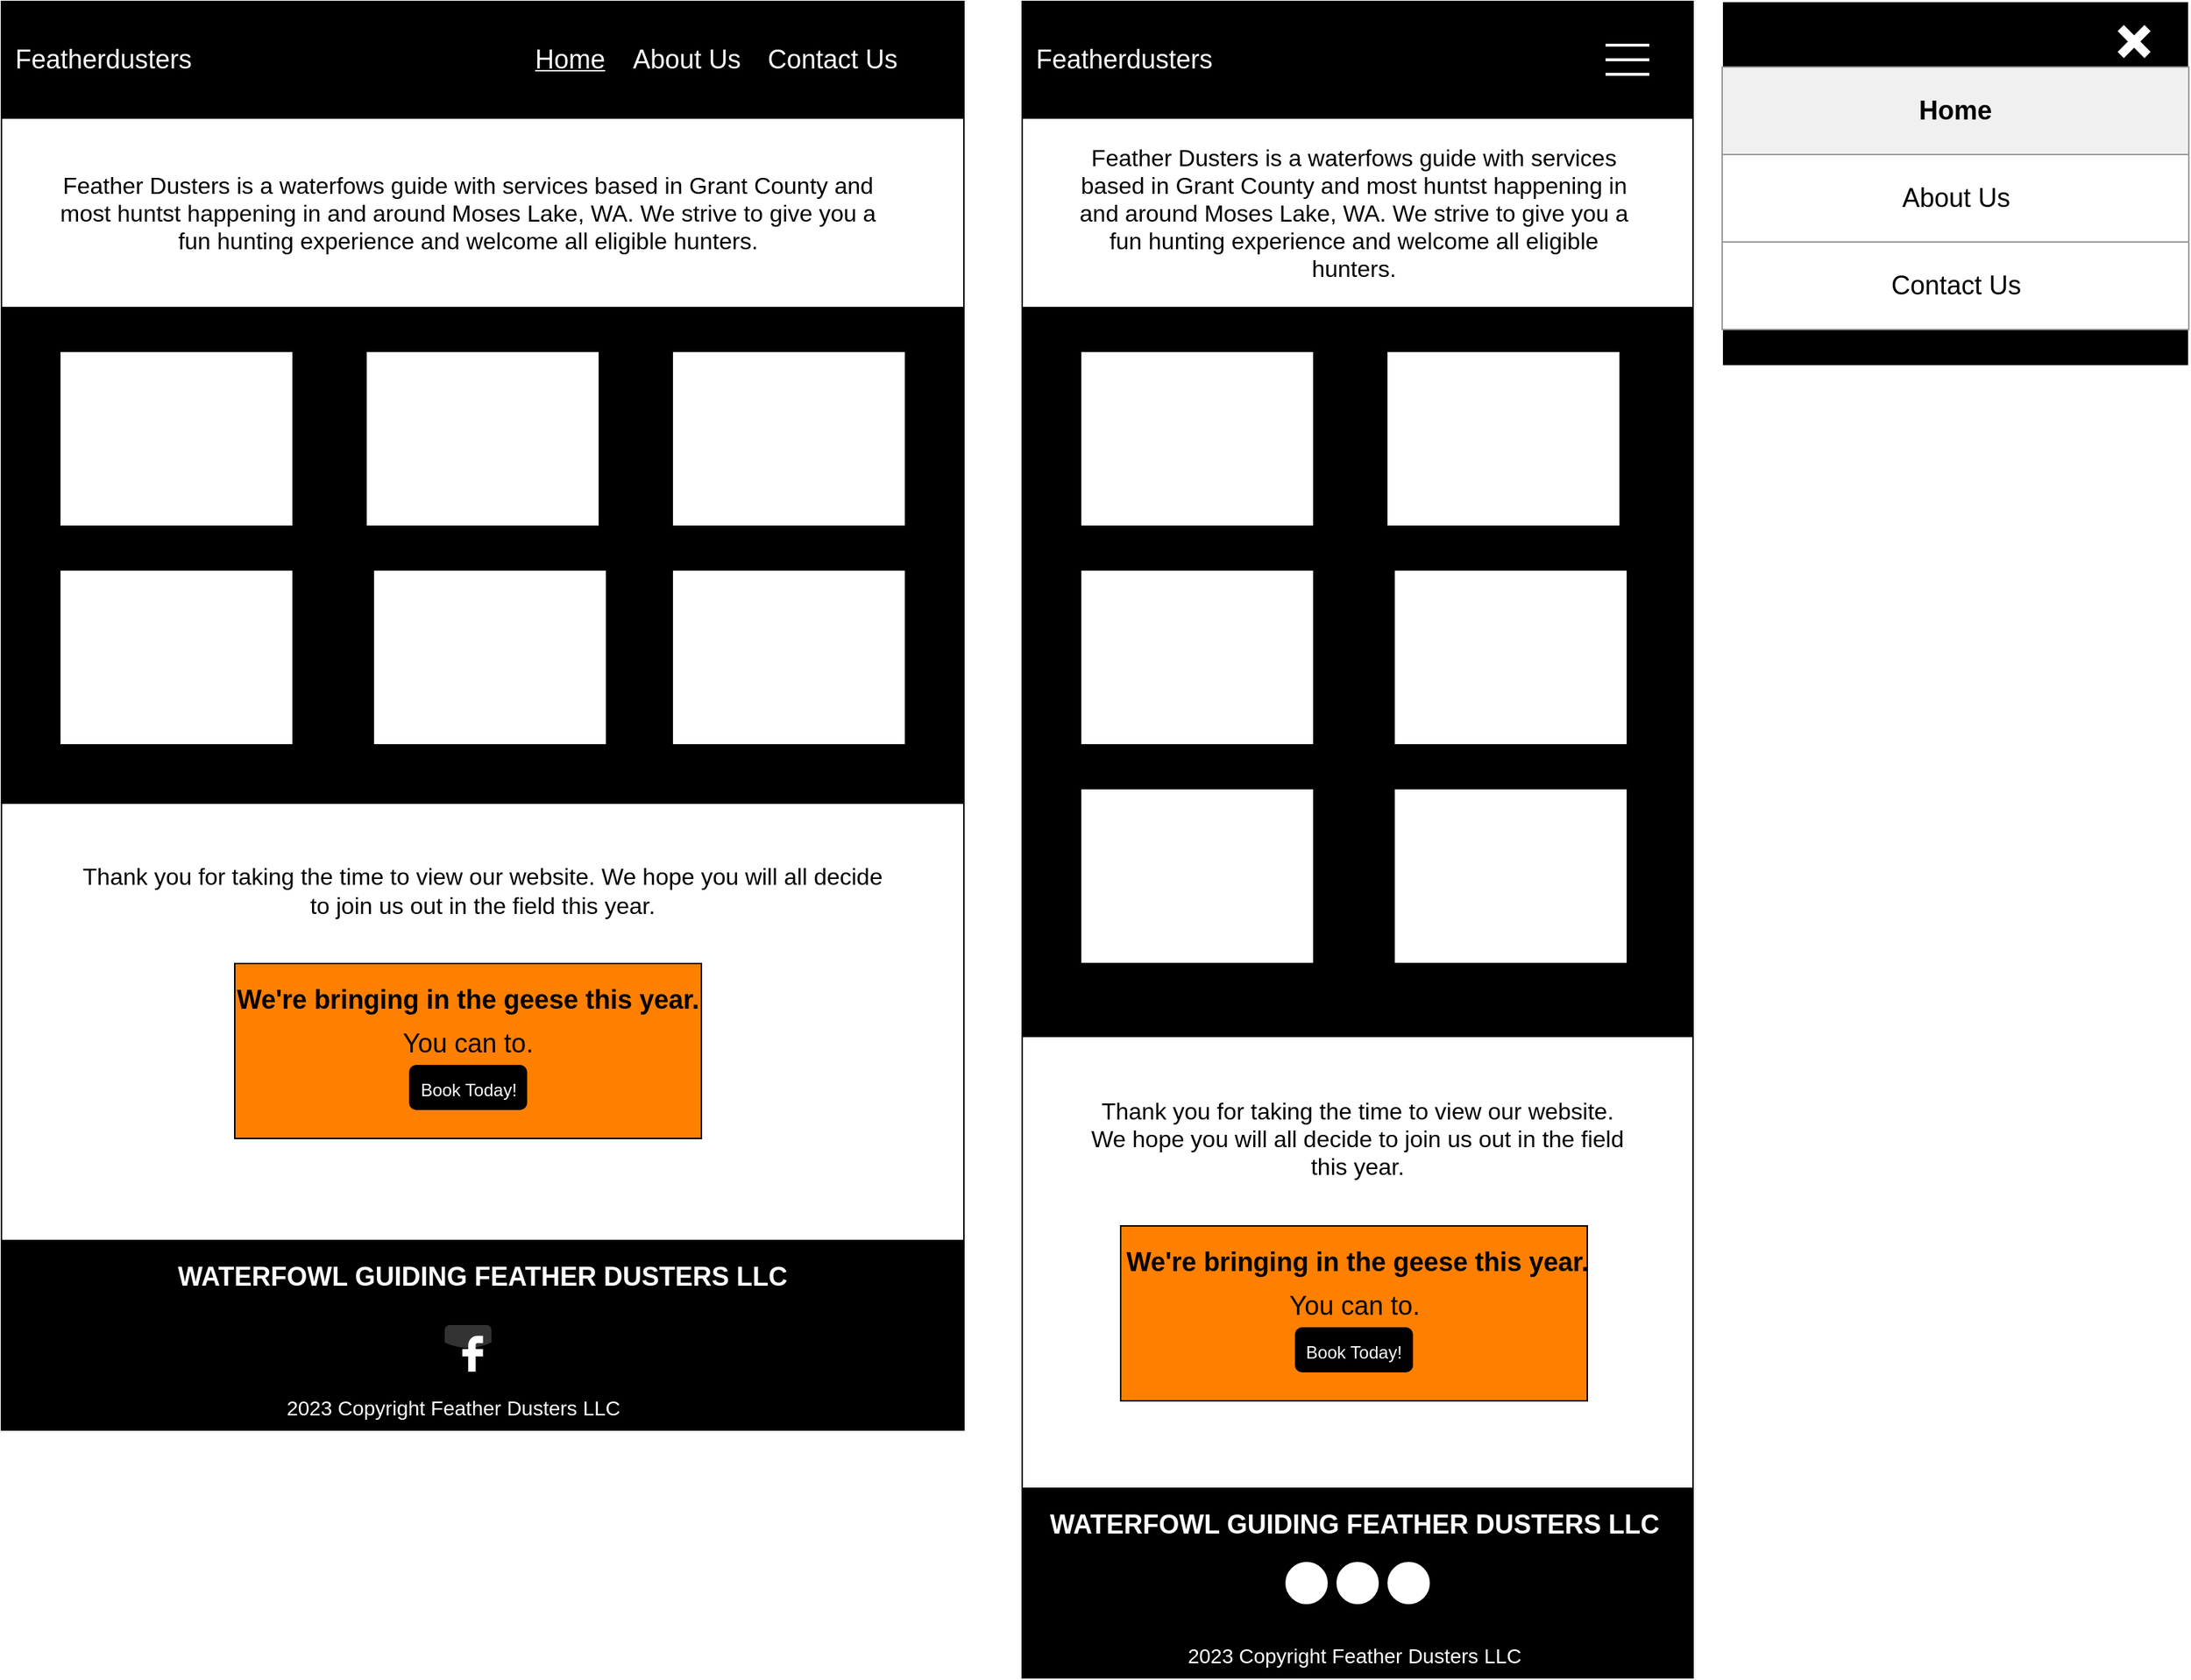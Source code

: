 <mxfile>
    <diagram id="U02cvywjLaYYgStbWfQq" name="Page-1">
        <mxGraphModel dx="857" dy="695" grid="1" gridSize="10" guides="1" tooltips="1" connect="1" arrows="1" fold="1" page="1" pageScale="1" pageWidth="850" pageHeight="1100" math="0" shadow="0">
            <root>
                <mxCell id="0"/>
                <mxCell id="1" parent="0"/>
                <mxCell id="112" value="" style="rounded=0;whiteSpace=wrap;html=1;strokeColor=#FFFFFF;fontSize=16;fontColor=#FFFFFF;fillColor=#000000;gradientColor=none;gradientDirection=radial;" parent="1" vertex="1">
                    <mxGeometry x="1210" y="40" width="320" height="250" as="geometry"/>
                </mxCell>
                <mxCell id="117" value="" style="rounded=0;whiteSpace=wrap;html=1;strokeColor=#999999;fontSize=16;fontColor=#FFFFFF;fillColor=#F0F0F0;gradientColor=none;gradientDirection=radial;" parent="1" vertex="1">
                    <mxGeometry x="1210" y="85" width="320" height="60" as="geometry"/>
                </mxCell>
                <mxCell id="116" value="" style="rounded=0;whiteSpace=wrap;html=1;strokeColor=#999999;fontSize=16;fontColor=#FFFFFF;fillColor=#FFFFFF;gradientColor=none;gradientDirection=radial;" parent="1" vertex="1">
                    <mxGeometry x="1210" y="145" width="320" height="60" as="geometry"/>
                </mxCell>
                <mxCell id="114" value="" style="rounded=0;whiteSpace=wrap;html=1;strokeColor=#999999;fontSize=16;fontColor=#FFFFFF;fillColor=#FFFFFF;gradientColor=none;gradientDirection=radial;" parent="1" vertex="1">
                    <mxGeometry x="1210" y="205" width="320" height="60" as="geometry"/>
                </mxCell>
                <mxCell id="2" value="" style="rounded=0;whiteSpace=wrap;html=1;" parent="1" vertex="1">
                    <mxGeometry x="30" y="40" width="660" height="980" as="geometry"/>
                </mxCell>
                <mxCell id="3" value="" style="rounded=0;whiteSpace=wrap;html=1;fillColor=#000000;" parent="1" vertex="1">
                    <mxGeometry x="30" y="40" width="660" height="80" as="geometry"/>
                </mxCell>
                <mxCell id="6" value="&lt;font color=&quot;#ffffff&quot;&gt;&lt;font style=&quot;font-size: 18px;&quot;&gt;Featherdusters&lt;/font&gt;&lt;br&gt;&lt;/font&gt;" style="text;html=1;strokeColor=none;fillColor=none;align=center;verticalAlign=middle;whiteSpace=wrap;rounded=0;" parent="1" vertex="1">
                    <mxGeometry x="70" y="65" width="60" height="30" as="geometry"/>
                </mxCell>
                <mxCell id="7" value="&lt;font size=&quot;1&quot; style=&quot;&quot;&gt;&lt;u style=&quot;font-size: 18px;&quot;&gt;Home&lt;/u&gt;&lt;/font&gt;" style="text;html=1;strokeColor=none;fillColor=none;align=center;verticalAlign=middle;whiteSpace=wrap;rounded=0;fontColor=#FFFFFF;" parent="1" vertex="1">
                    <mxGeometry x="390" y="65" width="60" height="30" as="geometry"/>
                </mxCell>
                <mxCell id="8" value="&lt;font style=&quot;font-size: 18px;&quot;&gt;About Us&lt;/font&gt;" style="text;html=1;strokeColor=none;fillColor=none;align=center;verticalAlign=middle;whiteSpace=wrap;rounded=0;fontColor=#FFFFFF;" parent="1" vertex="1">
                    <mxGeometry x="460" y="65" width="80" height="30" as="geometry"/>
                </mxCell>
                <mxCell id="9" value="&lt;font style=&quot;font-size: 18px;&quot;&gt;Contact Us&lt;/font&gt;" style="text;html=1;strokeColor=none;fillColor=none;align=center;verticalAlign=middle;whiteSpace=wrap;rounded=0;fontColor=#FFFFFF;" parent="1" vertex="1">
                    <mxGeometry x="550" y="65" width="100" height="30" as="geometry"/>
                </mxCell>
                <mxCell id="13" value="&lt;font style=&quot;font-size: 16px;&quot;&gt;Feather Dusters is a waterfows guide with services based in Grant County and most huntst happening in and around Moses Lake, WA. We strive to give you a fun hunting experience and welcome all eligible hunters.&lt;/font&gt;" style="text;html=1;strokeColor=none;fillColor=none;align=center;verticalAlign=middle;whiteSpace=wrap;rounded=0;" parent="1" vertex="1">
                    <mxGeometry x="65" y="120" width="570" height="130" as="geometry"/>
                </mxCell>
                <mxCell id="14" value="" style="rounded=0;whiteSpace=wrap;html=1;fontSize=16;fillColor=#000000;" parent="1" vertex="1">
                    <mxGeometry x="30" y="250" width="660" height="340" as="geometry"/>
                </mxCell>
                <mxCell id="15" value="" style="rounded=0;whiteSpace=wrap;html=1;fontSize=16;fillColor=#FFFFFF;" parent="1" vertex="1">
                    <mxGeometry x="70" y="280" width="160" height="120" as="geometry"/>
                </mxCell>
                <mxCell id="16" value="" style="rounded=0;whiteSpace=wrap;html=1;fontSize=16;fillColor=#FFFFFF;" parent="1" vertex="1">
                    <mxGeometry x="285" y="430" width="160" height="120" as="geometry"/>
                </mxCell>
                <mxCell id="17" value="" style="rounded=0;whiteSpace=wrap;html=1;fontSize=16;fillColor=#FFFFFF;" parent="1" vertex="1">
                    <mxGeometry x="280" y="280" width="160" height="120" as="geometry"/>
                </mxCell>
                <mxCell id="18" value="" style="rounded=0;whiteSpace=wrap;html=1;fontSize=16;fillColor=#FFFFFF;" parent="1" vertex="1">
                    <mxGeometry x="70" y="430" width="160" height="120" as="geometry"/>
                </mxCell>
                <mxCell id="19" value="" style="rounded=0;whiteSpace=wrap;html=1;fontSize=16;fillColor=#FFFFFF;" parent="1" vertex="1">
                    <mxGeometry x="490" y="430" width="160" height="120" as="geometry"/>
                </mxCell>
                <mxCell id="20" value="" style="rounded=0;whiteSpace=wrap;html=1;fontSize=16;fillColor=#FFFFFF;" parent="1" vertex="1">
                    <mxGeometry x="490" y="280" width="160" height="120" as="geometry"/>
                </mxCell>
                <mxCell id="21" value="Thank you for taking the time to view our website. We hope you will all decide to join us out in the field this year." style="text;html=1;strokeColor=none;fillColor=none;align=center;verticalAlign=middle;whiteSpace=wrap;rounded=0;fontSize=16;" parent="1" vertex="1">
                    <mxGeometry x="80" y="590" width="560" height="120" as="geometry"/>
                </mxCell>
                <mxCell id="22" value="" style="rounded=0;whiteSpace=wrap;html=1;fontSize=16;fillColor=#FF8000;" parent="1" vertex="1">
                    <mxGeometry x="190" y="700" width="320" height="120" as="geometry"/>
                </mxCell>
                <mxCell id="23" value="&lt;font style=&quot;font-size: 18px;&quot;&gt;&lt;b&gt;We're bringing in the geese this year.&lt;/b&gt;&lt;/font&gt;" style="text;html=1;strokeColor=none;fillColor=none;align=center;verticalAlign=middle;whiteSpace=wrap;rounded=0;fontSize=16;" parent="1" vertex="1">
                    <mxGeometry x="190" y="710" width="320" height="30" as="geometry"/>
                </mxCell>
                <mxCell id="24" value="&lt;font style=&quot;font-size: 18px;&quot;&gt;You can to.&lt;/font&gt;" style="text;html=1;strokeColor=none;fillColor=none;align=center;verticalAlign=middle;whiteSpace=wrap;rounded=0;fontSize=16;" parent="1" vertex="1">
                    <mxGeometry x="215" y="740" width="270" height="30" as="geometry"/>
                </mxCell>
                <mxCell id="26" value="" style="rounded=1;whiteSpace=wrap;html=1;fontSize=16;fillColor=#000000;gradientColor=none;gradientDirection=radial;" parent="1" vertex="1">
                    <mxGeometry x="310" y="770" width="80" height="30" as="geometry"/>
                </mxCell>
                <mxCell id="27" value="&lt;font style=&quot;font-size: 12px;&quot; color=&quot;#ffffff&quot;&gt;Book Today!&lt;/font&gt;" style="text;html=1;strokeColor=none;fillColor=none;align=center;verticalAlign=middle;whiteSpace=wrap;rounded=0;fontSize=16;" parent="1" vertex="1">
                    <mxGeometry x="312.5" y="780" width="75" height="10" as="geometry"/>
                </mxCell>
                <mxCell id="29" value="" style="rounded=0;whiteSpace=wrap;html=1;fontSize=12;fontColor=#FFFFFF;fillColor=#000000;gradientColor=none;gradientDirection=radial;" parent="1" vertex="1">
                    <mxGeometry x="30" y="890" width="660" height="130" as="geometry"/>
                </mxCell>
                <mxCell id="30" value="&lt;font style=&quot;font-size: 18px;&quot;&gt;&lt;b&gt;WATERFOWL GUIDING FEATHER DUSTERS LLC&lt;/b&gt;&lt;/font&gt;" style="text;html=1;strokeColor=none;fillColor=none;align=center;verticalAlign=middle;whiteSpace=wrap;rounded=0;fontSize=12;fontColor=#FFFFFF;" parent="1" vertex="1">
                    <mxGeometry x="80" y="900" width="560" height="30" as="geometry"/>
                </mxCell>
                <mxCell id="37" value="&lt;font style=&quot;font-size: 14px;&quot;&gt;2023 Copyright Feather Dusters LLC&lt;/font&gt;" style="text;html=1;strokeColor=none;fillColor=none;align=center;verticalAlign=middle;whiteSpace=wrap;rounded=0;fontSize=12;fontColor=#FFFFFF;" parent="1" vertex="1">
                    <mxGeometry x="60" y="990" width="560" height="30" as="geometry"/>
                </mxCell>
                <mxCell id="38" value="" style="rounded=0;whiteSpace=wrap;html=1;" parent="1" vertex="1">
                    <mxGeometry x="730" y="40" width="460" height="1150" as="geometry"/>
                </mxCell>
                <mxCell id="39" value="" style="rounded=0;whiteSpace=wrap;html=1;fillColor=#000000;" parent="1" vertex="1">
                    <mxGeometry x="730" y="40" width="460" height="80" as="geometry"/>
                </mxCell>
                <mxCell id="40" value="&lt;font color=&quot;#ffffff&quot;&gt;&lt;font style=&quot;font-size: 18px;&quot;&gt;Featherdusters&lt;/font&gt;&lt;br&gt;&lt;/font&gt;" style="text;html=1;strokeColor=none;fillColor=none;align=center;verticalAlign=middle;whiteSpace=wrap;rounded=0;" parent="1" vertex="1">
                    <mxGeometry x="770" y="65" width="60" height="30" as="geometry"/>
                </mxCell>
                <mxCell id="41" value="&lt;font size=&quot;1&quot; color=&quot;#000000&quot; style=&quot;&quot;&gt;&lt;b style=&quot;font-size: 18px;&quot;&gt;Home&lt;/b&gt;&lt;/font&gt;" style="text;html=1;strokeColor=none;fillColor=none;align=center;verticalAlign=middle;whiteSpace=wrap;rounded=0;fontColor=#FFFFFF;" parent="1" vertex="1">
                    <mxGeometry x="1340" y="100" width="60" height="30" as="geometry"/>
                </mxCell>
                <mxCell id="42" value="&lt;font color=&quot;#000000&quot; style=&quot;font-size: 18px;&quot;&gt;About Us&lt;/font&gt;" style="text;html=1;strokeColor=none;fillColor=none;align=center;verticalAlign=middle;whiteSpace=wrap;rounded=0;fontColor=#FFFFFF;" parent="1" vertex="1">
                    <mxGeometry x="1327.5" y="160" width="85" height="30" as="geometry"/>
                </mxCell>
                <mxCell id="43" value="&lt;font color=&quot;#000000&quot; style=&quot;font-size: 18px;&quot;&gt;Contact Us&lt;/font&gt;" style="text;html=1;strokeColor=none;fillColor=none;align=center;verticalAlign=middle;whiteSpace=wrap;rounded=0;fontColor=#FFFFFF;" parent="1" vertex="1">
                    <mxGeometry x="1317.5" y="220" width="105" height="30" as="geometry"/>
                </mxCell>
                <mxCell id="44" value="&lt;font style=&quot;font-size: 16px;&quot;&gt;Feather Dusters is a waterfows guide with services based in Grant County and most huntst happening in and around Moses Lake, WA. We strive to give you a fun hunting experience and welcome all eligible hunters.&lt;/font&gt;" style="text;html=1;strokeColor=none;fillColor=none;align=center;verticalAlign=middle;whiteSpace=wrap;rounded=0;" parent="1" vertex="1">
                    <mxGeometry x="765" y="120" width="385" height="130" as="geometry"/>
                </mxCell>
                <mxCell id="45" value="" style="rounded=0;whiteSpace=wrap;html=1;fontSize=16;fillColor=#000000;" parent="1" vertex="1">
                    <mxGeometry x="730" y="250" width="460" height="500" as="geometry"/>
                </mxCell>
                <mxCell id="46" value="" style="rounded=0;whiteSpace=wrap;html=1;fontSize=16;fillColor=#FFFFFF;" parent="1" vertex="1">
                    <mxGeometry x="770" y="280" width="160" height="120" as="geometry"/>
                </mxCell>
                <mxCell id="47" value="" style="rounded=0;whiteSpace=wrap;html=1;fontSize=16;fillColor=#FFFFFF;" parent="1" vertex="1">
                    <mxGeometry x="985" y="430" width="160" height="120" as="geometry"/>
                </mxCell>
                <mxCell id="48" value="" style="rounded=0;whiteSpace=wrap;html=1;fontSize=16;fillColor=#FFFFFF;" parent="1" vertex="1">
                    <mxGeometry x="980" y="280" width="160" height="120" as="geometry"/>
                </mxCell>
                <mxCell id="49" value="" style="rounded=0;whiteSpace=wrap;html=1;fontSize=16;fillColor=#FFFFFF;" parent="1" vertex="1">
                    <mxGeometry x="770" y="430" width="160" height="120" as="geometry"/>
                </mxCell>
                <mxCell id="50" value="" style="rounded=0;whiteSpace=wrap;html=1;fontSize=16;fillColor=#FFFFFF;" parent="1" vertex="1">
                    <mxGeometry x="770" y="580" width="160" height="120" as="geometry"/>
                </mxCell>
                <mxCell id="51" value="" style="rounded=0;whiteSpace=wrap;html=1;fontSize=16;fillColor=#FFFFFF;" parent="1" vertex="1">
                    <mxGeometry x="985" y="580" width="160" height="120" as="geometry"/>
                </mxCell>
                <mxCell id="63" value="&lt;font style=&quot;font-size: 16px;&quot;&gt;2023 Copyright Feather Dusters LLC&lt;/font&gt;" style="text;html=1;strokeColor=none;fillColor=none;align=center;verticalAlign=middle;whiteSpace=wrap;rounded=0;fontSize=12;fontColor=#FFFFFF;" parent="1" vertex="1">
                    <mxGeometry x="677.5" y="990" width="560" height="30" as="geometry"/>
                </mxCell>
                <mxCell id="92" value="Thank you for taking the time to view our website. We hope you will all decide to join us out in the field this year." style="text;html=1;strokeColor=none;fillColor=none;align=center;verticalAlign=middle;whiteSpace=wrap;rounded=0;fontSize=16;" parent="1" vertex="1">
                    <mxGeometry x="770" y="760" width="380" height="120" as="geometry"/>
                </mxCell>
                <mxCell id="93" value="" style="rounded=0;whiteSpace=wrap;html=1;fontSize=16;fillColor=#FF8000;" parent="1" vertex="1">
                    <mxGeometry x="797.5" y="880" width="320" height="120" as="geometry"/>
                </mxCell>
                <mxCell id="94" value="&lt;font style=&quot;font-size: 18px;&quot;&gt;&lt;b&gt;We're bringing in the geese this year.&lt;/b&gt;&lt;/font&gt;" style="text;html=1;strokeColor=none;fillColor=none;align=center;verticalAlign=middle;whiteSpace=wrap;rounded=0;fontSize=16;" parent="1" vertex="1">
                    <mxGeometry x="800" y="890" width="320" height="30" as="geometry"/>
                </mxCell>
                <mxCell id="95" value="&lt;font style=&quot;font-size: 18px;&quot;&gt;You can to.&lt;/font&gt;" style="text;html=1;strokeColor=none;fillColor=none;align=center;verticalAlign=middle;whiteSpace=wrap;rounded=0;fontSize=16;" parent="1" vertex="1">
                    <mxGeometry x="822.5" y="920" width="270" height="30" as="geometry"/>
                </mxCell>
                <mxCell id="96" value="" style="rounded=1;whiteSpace=wrap;html=1;fontSize=16;fillColor=#000000;gradientColor=none;gradientDirection=radial;" parent="1" vertex="1">
                    <mxGeometry x="917.5" y="950" width="80" height="30" as="geometry"/>
                </mxCell>
                <mxCell id="97" value="&lt;font style=&quot;font-size: 12px;&quot; color=&quot;#ffffff&quot;&gt;Book Today!&lt;/font&gt;" style="text;html=1;strokeColor=none;fillColor=none;align=center;verticalAlign=middle;whiteSpace=wrap;rounded=0;fontSize=16;" parent="1" vertex="1">
                    <mxGeometry x="920" y="960" width="75" height="10" as="geometry"/>
                </mxCell>
                <mxCell id="98" value="" style="rounded=0;whiteSpace=wrap;html=1;fontSize=12;fontColor=#FFFFFF;fillColor=#000000;gradientColor=none;gradientDirection=radial;" parent="1" vertex="1">
                    <mxGeometry x="730" y="1060" width="460" height="130" as="geometry"/>
                </mxCell>
                <mxCell id="99" value="&lt;font style=&quot;font-size: 18px;&quot;&gt;&lt;b&gt;WATERFOWL GUIDING FEATHER DUSTERS LLC&lt;/b&gt;&lt;/font&gt;" style="text;html=1;strokeColor=none;fillColor=none;align=center;verticalAlign=middle;whiteSpace=wrap;rounded=0;fontSize=12;fontColor=#FFFFFF;" parent="1" vertex="1">
                    <mxGeometry x="677.5" y="1070" width="560" height="30" as="geometry"/>
                </mxCell>
                <mxCell id="100" value="" style="ellipse;whiteSpace=wrap;html=1;aspect=fixed;fontSize=12;fontColor=#FFFFFF;fillColor=#FFFFFF;gradientColor=none;gradientDirection=radial;" parent="1" vertex="1">
                    <mxGeometry x="945" y="1110" width="30" height="30" as="geometry"/>
                </mxCell>
                <mxCell id="101" value="" style="ellipse;whiteSpace=wrap;html=1;aspect=fixed;fontSize=12;fontColor=#FFFFFF;fillColor=#FFFFFF;gradientColor=none;gradientDirection=radial;" parent="1" vertex="1">
                    <mxGeometry x="910" y="1110" width="30" height="30" as="geometry"/>
                </mxCell>
                <mxCell id="102" value="" style="ellipse;whiteSpace=wrap;html=1;aspect=fixed;fontSize=12;fontColor=#FFFFFF;fillColor=#FFFFFF;gradientColor=none;gradientDirection=radial;" parent="1" vertex="1">
                    <mxGeometry x="980" y="1110" width="30" height="30" as="geometry"/>
                </mxCell>
                <mxCell id="103" value="&lt;font style=&quot;font-size: 14px;&quot;&gt;2023 Copyright Feather Dusters LLC&lt;/font&gt;" style="text;html=1;strokeColor=none;fillColor=none;align=center;verticalAlign=middle;whiteSpace=wrap;rounded=0;fontSize=12;fontColor=#FFFFFF;" parent="1" vertex="1">
                    <mxGeometry x="677.5" y="1160" width="560" height="30" as="geometry"/>
                </mxCell>
                <mxCell id="106" value="" style="line;strokeWidth=2;html=1;fontSize=16;fontColor=#FFFFFF;fillColor=#FFFFFF;gradientColor=none;gradientDirection=radial;strokeColor=#FFFFFF;" parent="1" vertex="1">
                    <mxGeometry x="1130" y="75" width="30" height="10" as="geometry"/>
                </mxCell>
                <mxCell id="108" value="" style="line;strokeWidth=2;html=1;fontSize=16;fontColor=#FFFFFF;fillColor=#FFFFFF;gradientColor=none;gradientDirection=radial;strokeColor=#FFFFFF;" parent="1" vertex="1">
                    <mxGeometry x="1130" y="85" width="30" height="10" as="geometry"/>
                </mxCell>
                <mxCell id="109" value="" style="line;strokeWidth=2;html=1;fontSize=16;fontColor=#FFFFFF;fillColor=#FFFFFF;gradientColor=none;gradientDirection=radial;strokeColor=#FFFFFF;" parent="1" vertex="1">
                    <mxGeometry x="1130" y="65" width="30" height="10" as="geometry"/>
                </mxCell>
                <mxCell id="113" value="" style="shape=cross;whiteSpace=wrap;html=1;strokeColor=#FFFFFF;fontSize=16;fontColor=#FFFFFF;fillColor=#FFFFFF;gradientColor=none;gradientDirection=radial;rotation=45;" parent="1" vertex="1">
                    <mxGeometry x="1480" y="55" width="25" height="25" as="geometry"/>
                </mxCell>
                <mxCell id="121" value="" style="dashed=0;outlineConnect=0;html=1;align=center;labelPosition=center;verticalLabelPosition=bottom;verticalAlign=top;shape=mxgraph.webicons.facebook;fillColor=none;gradientColor=none;strokeColor=#FFFFFF;" vertex="1" parent="1">
                    <mxGeometry x="334" y="948" width="32" height="32" as="geometry"/>
                </mxCell>
            </root>
        </mxGraphModel>
    </diagram>
</mxfile>